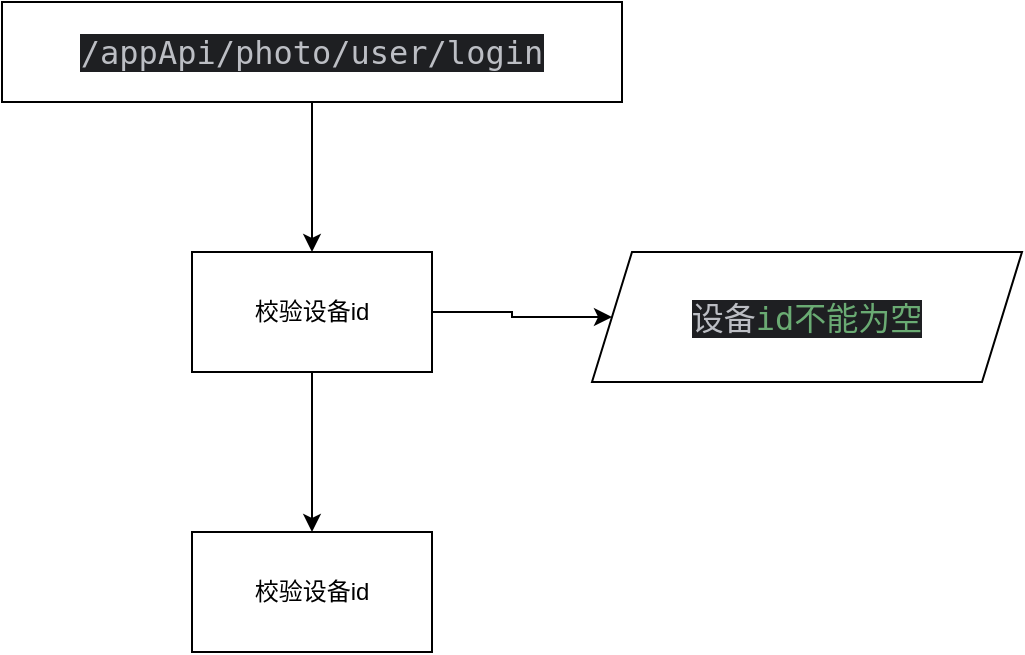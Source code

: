 <mxfile version="22.0.8" type="github">
  <diagram name="第 1 页" id="A1dDMgEm97pkvvVrS8Dr">
    <mxGraphModel dx="954" dy="616" grid="1" gridSize="10" guides="1" tooltips="1" connect="1" arrows="1" fold="1" page="1" pageScale="1" pageWidth="827" pageHeight="1169" math="0" shadow="0">
      <root>
        <mxCell id="0" />
        <mxCell id="1" parent="0" />
        <mxCell id="6SO5au3LFlLg9N9XlX-b-3" value="" style="edgeStyle=orthogonalEdgeStyle;rounded=0;orthogonalLoop=1;jettySize=auto;html=1;" edge="1" parent="1" source="6SO5au3LFlLg9N9XlX-b-1" target="6SO5au3LFlLg9N9XlX-b-2">
          <mxGeometry relative="1" as="geometry" />
        </mxCell>
        <mxCell id="6SO5au3LFlLg9N9XlX-b-1" value="&lt;div style=&quot;background-color:#1e1f22;color:#bcbec4&quot;&gt;&lt;pre style=&quot;font-family:&#39;JetBrains Mono&#39;,monospace;font-size:12.0pt;&quot;&gt;/appApi/photo/user/login&lt;/pre&gt;&lt;/div&gt;" style="rounded=0;whiteSpace=wrap;html=1;" vertex="1" parent="1">
          <mxGeometry x="210" y="90" width="310" height="50" as="geometry" />
        </mxCell>
        <mxCell id="6SO5au3LFlLg9N9XlX-b-5" value="" style="edgeStyle=orthogonalEdgeStyle;rounded=0;orthogonalLoop=1;jettySize=auto;html=1;" edge="1" parent="1" source="6SO5au3LFlLg9N9XlX-b-2" target="6SO5au3LFlLg9N9XlX-b-4">
          <mxGeometry relative="1" as="geometry" />
        </mxCell>
        <mxCell id="6SO5au3LFlLg9N9XlX-b-11" value="" style="edgeStyle=orthogonalEdgeStyle;rounded=0;orthogonalLoop=1;jettySize=auto;html=1;" edge="1" parent="1" source="6SO5au3LFlLg9N9XlX-b-2" target="6SO5au3LFlLg9N9XlX-b-10">
          <mxGeometry relative="1" as="geometry" />
        </mxCell>
        <mxCell id="6SO5au3LFlLg9N9XlX-b-2" value="校验设备id" style="whiteSpace=wrap;html=1;rounded=0;" vertex="1" parent="1">
          <mxGeometry x="305" y="215" width="120" height="60" as="geometry" />
        </mxCell>
        <mxCell id="6SO5au3LFlLg9N9XlX-b-4" value="校验设备id" style="whiteSpace=wrap;html=1;rounded=0;" vertex="1" parent="1">
          <mxGeometry x="305" y="355" width="120" height="60" as="geometry" />
        </mxCell>
        <mxCell id="6SO5au3LFlLg9N9XlX-b-10" value="&lt;div style=&quot;background-color:#1e1f22;color:#bcbec4&quot;&gt;&lt;pre style=&quot;font-family:&#39;Menlo-Regular&#39;,monospace;font-size:12.0pt;&quot;&gt;设备&lt;span style=&quot;color:#6aab73;font-family:&#39;JetBrains Mono&#39;,monospace;&quot;&gt;id&lt;/span&gt;&lt;span style=&quot;color:#6aab73;&quot;&gt;不能为空&lt;/span&gt;&lt;/pre&gt;&lt;/div&gt;" style="shape=parallelogram;perimeter=parallelogramPerimeter;whiteSpace=wrap;html=1;fixedSize=1;rounded=0;" vertex="1" parent="1">
          <mxGeometry x="505" y="215" width="215" height="65" as="geometry" />
        </mxCell>
      </root>
    </mxGraphModel>
  </diagram>
</mxfile>
